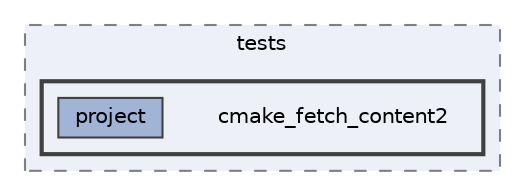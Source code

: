 digraph "C:/Dev/ezRPC/RPC/json/tests/cmake_fetch_content2"
{
 // LATEX_PDF_SIZE
  bgcolor="transparent";
  edge [fontname=Helvetica,fontsize=10,labelfontname=Helvetica,labelfontsize=10];
  node [fontname=Helvetica,fontsize=10,shape=box,height=0.2,width=0.4];
  compound=true
  subgraph clusterdir_94a6021d968e647ec33e11cb06f6ba9c {
    graph [ bgcolor="#edf0f7", pencolor="grey50", label="tests", fontname=Helvetica,fontsize=10 style="filled,dashed", URL="dir_94a6021d968e647ec33e11cb06f6ba9c.html",tooltip=""]
  subgraph clusterdir_f560f8dd96a3f179633362b5c641b182 {
    graph [ bgcolor="#edf0f7", pencolor="grey25", label="", fontname=Helvetica,fontsize=10 style="filled,bold", URL="dir_f560f8dd96a3f179633362b5c641b182.html",tooltip=""]
    dir_f560f8dd96a3f179633362b5c641b182 [shape=plaintext, label="cmake_fetch_content2"];
  dir_0214e2200cf20880b0f57b7bafc99857 [label="project", fillcolor="#a2b4d6", color="grey25", style="filled", URL="dir_0214e2200cf20880b0f57b7bafc99857.html",tooltip=""];
  }
  }
}
